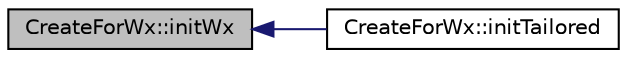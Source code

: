 digraph "CreateForWx::initWx"
{
  edge [fontname="Helvetica",fontsize="10",labelfontname="Helvetica",labelfontsize="10"];
  node [fontname="Helvetica",fontsize="10",shape=record];
  rankdir="LR";
  Node54 [label="CreateForWx::initWx",height=0.2,width=0.4,color="black", fillcolor="grey75", style="filled", fontcolor="black"];
  Node54 -> Node55 [dir="back",color="midnightblue",fontsize="10",style="solid",fontname="Helvetica"];
  Node55 [label="CreateForWx::initTailored",height=0.2,width=0.4,color="black", fillcolor="white", style="filled",URL="$class_create_for_wx.html#a9a7122b5d8f572300659c6b74616dae6",tooltip="Specific initialisation by inherited type. "];
}
